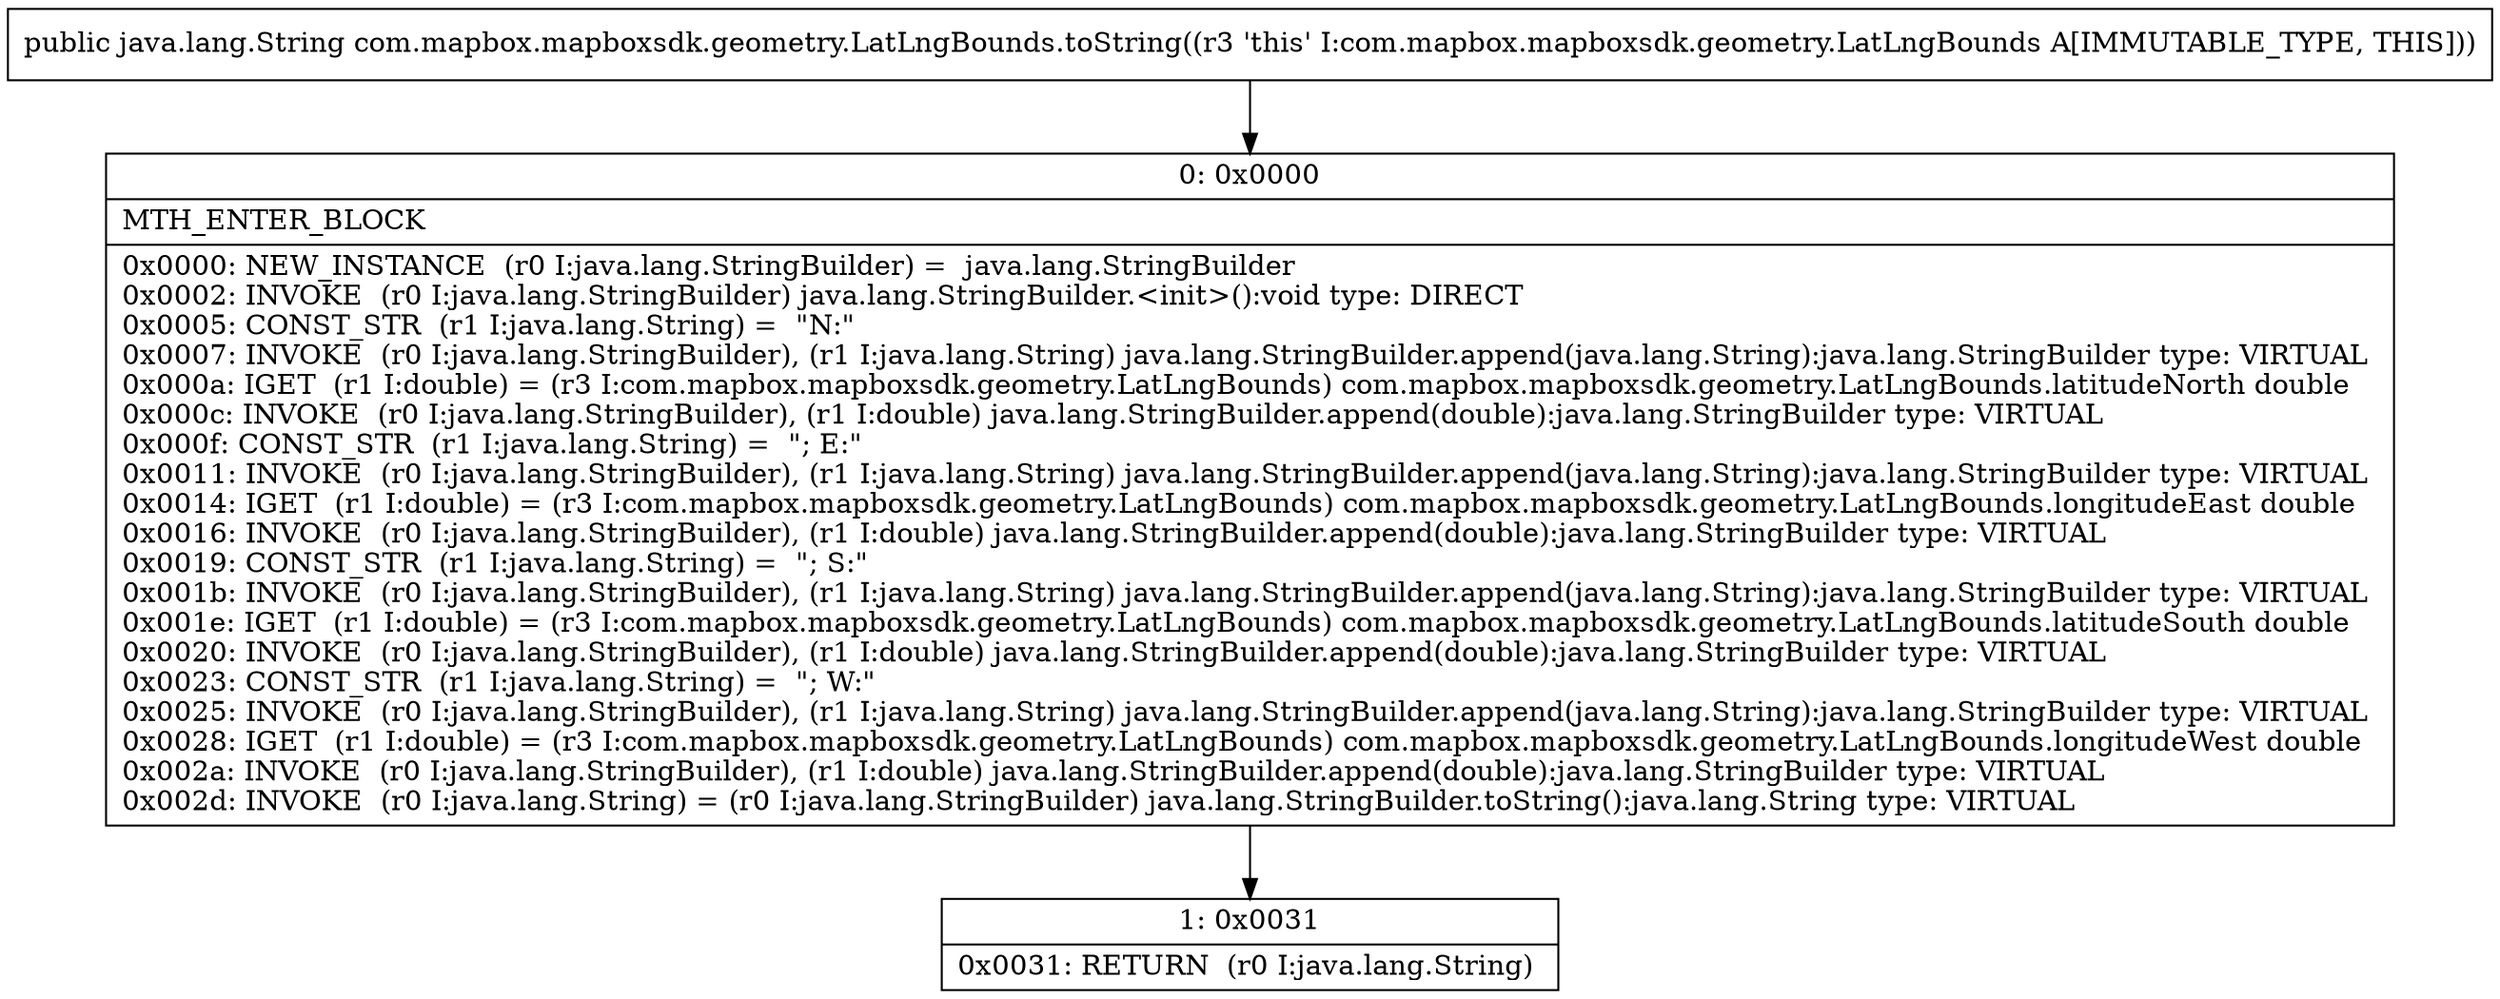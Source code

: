 digraph "CFG forcom.mapbox.mapboxsdk.geometry.LatLngBounds.toString()Ljava\/lang\/String;" {
Node_0 [shape=record,label="{0\:\ 0x0000|MTH_ENTER_BLOCK\l|0x0000: NEW_INSTANCE  (r0 I:java.lang.StringBuilder) =  java.lang.StringBuilder \l0x0002: INVOKE  (r0 I:java.lang.StringBuilder) java.lang.StringBuilder.\<init\>():void type: DIRECT \l0x0005: CONST_STR  (r1 I:java.lang.String) =  \"N:\" \l0x0007: INVOKE  (r0 I:java.lang.StringBuilder), (r1 I:java.lang.String) java.lang.StringBuilder.append(java.lang.String):java.lang.StringBuilder type: VIRTUAL \l0x000a: IGET  (r1 I:double) = (r3 I:com.mapbox.mapboxsdk.geometry.LatLngBounds) com.mapbox.mapboxsdk.geometry.LatLngBounds.latitudeNorth double \l0x000c: INVOKE  (r0 I:java.lang.StringBuilder), (r1 I:double) java.lang.StringBuilder.append(double):java.lang.StringBuilder type: VIRTUAL \l0x000f: CONST_STR  (r1 I:java.lang.String) =  \"; E:\" \l0x0011: INVOKE  (r0 I:java.lang.StringBuilder), (r1 I:java.lang.String) java.lang.StringBuilder.append(java.lang.String):java.lang.StringBuilder type: VIRTUAL \l0x0014: IGET  (r1 I:double) = (r3 I:com.mapbox.mapboxsdk.geometry.LatLngBounds) com.mapbox.mapboxsdk.geometry.LatLngBounds.longitudeEast double \l0x0016: INVOKE  (r0 I:java.lang.StringBuilder), (r1 I:double) java.lang.StringBuilder.append(double):java.lang.StringBuilder type: VIRTUAL \l0x0019: CONST_STR  (r1 I:java.lang.String) =  \"; S:\" \l0x001b: INVOKE  (r0 I:java.lang.StringBuilder), (r1 I:java.lang.String) java.lang.StringBuilder.append(java.lang.String):java.lang.StringBuilder type: VIRTUAL \l0x001e: IGET  (r1 I:double) = (r3 I:com.mapbox.mapboxsdk.geometry.LatLngBounds) com.mapbox.mapboxsdk.geometry.LatLngBounds.latitudeSouth double \l0x0020: INVOKE  (r0 I:java.lang.StringBuilder), (r1 I:double) java.lang.StringBuilder.append(double):java.lang.StringBuilder type: VIRTUAL \l0x0023: CONST_STR  (r1 I:java.lang.String) =  \"; W:\" \l0x0025: INVOKE  (r0 I:java.lang.StringBuilder), (r1 I:java.lang.String) java.lang.StringBuilder.append(java.lang.String):java.lang.StringBuilder type: VIRTUAL \l0x0028: IGET  (r1 I:double) = (r3 I:com.mapbox.mapboxsdk.geometry.LatLngBounds) com.mapbox.mapboxsdk.geometry.LatLngBounds.longitudeWest double \l0x002a: INVOKE  (r0 I:java.lang.StringBuilder), (r1 I:double) java.lang.StringBuilder.append(double):java.lang.StringBuilder type: VIRTUAL \l0x002d: INVOKE  (r0 I:java.lang.String) = (r0 I:java.lang.StringBuilder) java.lang.StringBuilder.toString():java.lang.String type: VIRTUAL \l}"];
Node_1 [shape=record,label="{1\:\ 0x0031|0x0031: RETURN  (r0 I:java.lang.String) \l}"];
MethodNode[shape=record,label="{public java.lang.String com.mapbox.mapboxsdk.geometry.LatLngBounds.toString((r3 'this' I:com.mapbox.mapboxsdk.geometry.LatLngBounds A[IMMUTABLE_TYPE, THIS])) }"];
MethodNode -> Node_0;
Node_0 -> Node_1;
}

